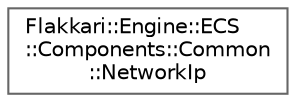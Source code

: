 digraph "Graphical Class Hierarchy"
{
 // LATEX_PDF_SIZE
  bgcolor="transparent";
  edge [fontname=Helvetica,fontsize=10,labelfontname=Helvetica,labelfontsize=10];
  node [fontname=Helvetica,fontsize=10,shape=box,height=0.2,width=0.4];
  rankdir="LR";
  Node0 [id="Node000000",label="Flakkari::Engine::ECS\l::Components::Common\l::NetworkIp",height=0.2,width=0.4,color="grey40", fillcolor="white", style="filled",URL="$d7/da7/structFlakkari_1_1Engine_1_1ECS_1_1Components_1_1Common_1_1NetworkIp.html",tooltip=" "];
}
